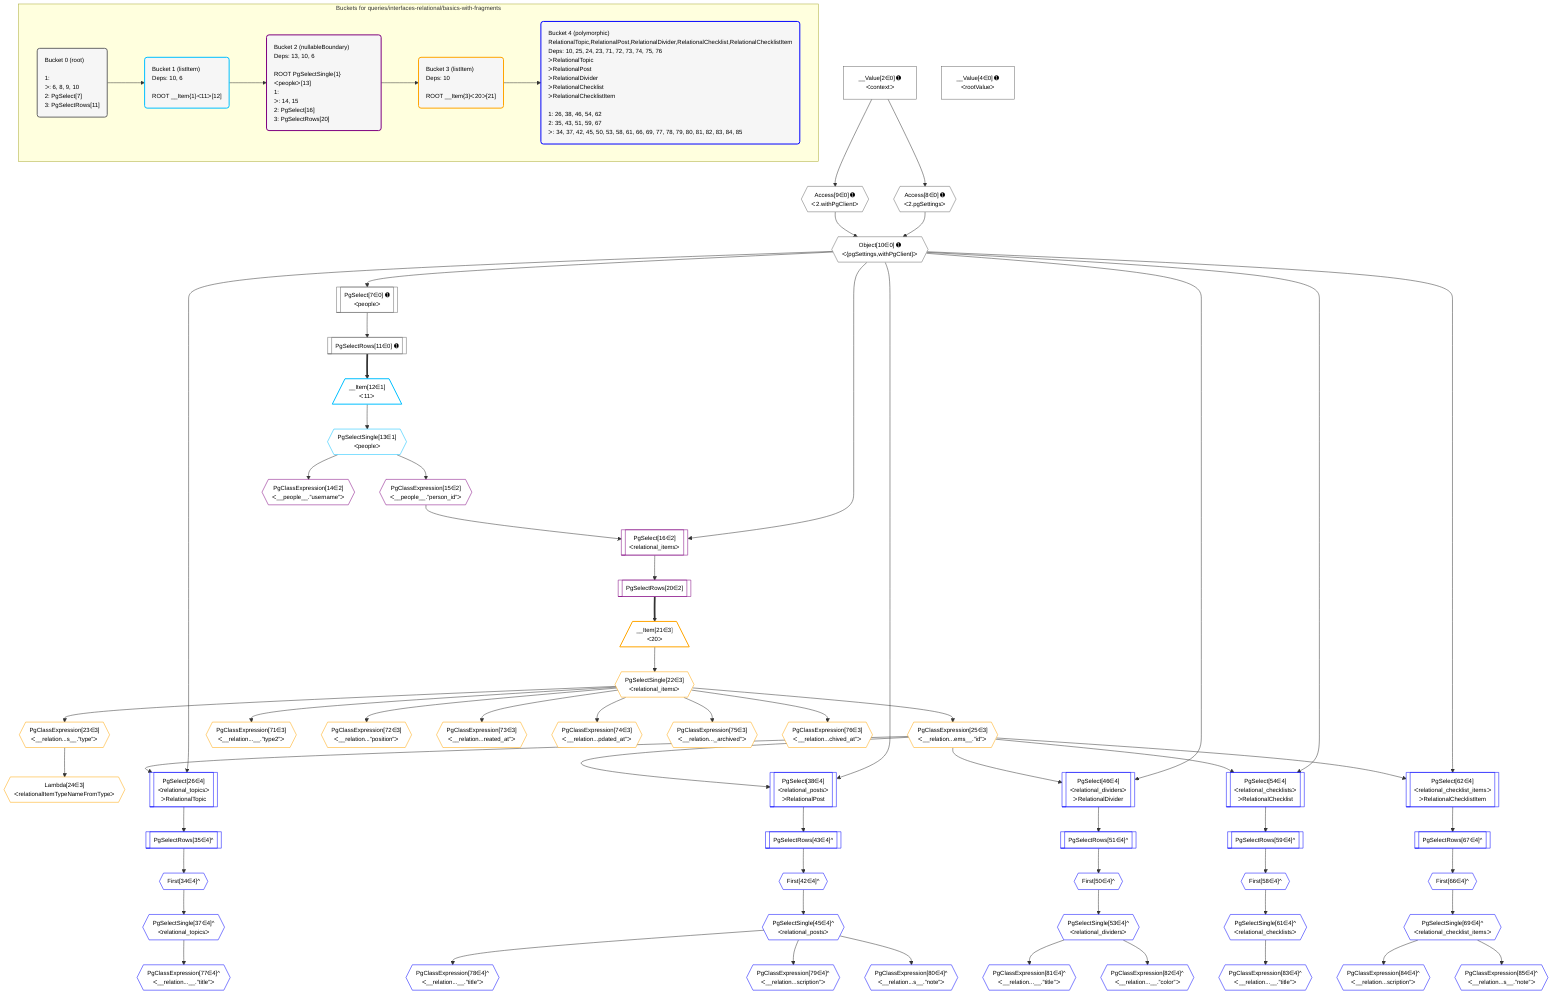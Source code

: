 %%{init: {'themeVariables': { 'fontSize': '12px'}}}%%
graph TD
    classDef path fill:#eee,stroke:#000,color:#000
    classDef plan fill:#fff,stroke-width:1px,color:#000
    classDef itemplan fill:#fff,stroke-width:2px,color:#000
    classDef unbatchedplan fill:#dff,stroke-width:1px,color:#000
    classDef sideeffectplan fill:#fcc,stroke-width:2px,color:#000
    classDef bucket fill:#f6f6f6,color:#000,stroke-width:2px,text-align:left

    subgraph "Buckets for queries/interfaces-relational/basics-with-fragments"
    Bucket0("Bucket 0 (root)<br /><br />1: <br />ᐳ: 6, 8, 9, 10<br />2: PgSelect[7]<br />3: PgSelectRows[11]"):::bucket
    Bucket1("Bucket 1 (listItem)<br />Deps: 10, 6<br /><br />ROOT __Item{1}ᐸ11ᐳ[12]"):::bucket
    Bucket2("Bucket 2 (nullableBoundary)<br />Deps: 13, 10, 6<br /><br />ROOT PgSelectSingle{1}ᐸpeopleᐳ[13]<br />1: <br />ᐳ: 14, 15<br />2: PgSelect[16]<br />3: PgSelectRows[20]"):::bucket
    Bucket3("Bucket 3 (listItem)<br />Deps: 10<br /><br />ROOT __Item{3}ᐸ20ᐳ[21]"):::bucket
    Bucket4("Bucket 4 (polymorphic)<br />RelationalTopic,RelationalPost,RelationalDivider,RelationalChecklist,RelationalChecklistItem<br />Deps: 10, 25, 24, 23, 71, 72, 73, 74, 75, 76<br />ᐳRelationalTopic<br />ᐳRelationalPost<br />ᐳRelationalDivider<br />ᐳRelationalChecklist<br />ᐳRelationalChecklistItem<br /><br />1: 26, 38, 46, 54, 62<br />2: 35, 43, 51, 59, 67<br />ᐳ: 34, 37, 42, 45, 50, 53, 58, 61, 66, 69, 77, 78, 79, 80, 81, 82, 83, 84, 85"):::bucket
    end
    Bucket0 --> Bucket1
    Bucket1 --> Bucket2
    Bucket2 --> Bucket3
    Bucket3 --> Bucket4

    %% plan dependencies
    PgSelect7[["PgSelect[7∈0] ➊<br />ᐸpeopleᐳ"]]:::plan
    Object10{{"Object[10∈0] ➊<br />ᐸ{pgSettings,withPgClient}ᐳ"}}:::plan
    Object10 --> PgSelect7
    Access8{{"Access[8∈0] ➊<br />ᐸ2.pgSettingsᐳ"}}:::plan
    Access9{{"Access[9∈0] ➊<br />ᐸ2.withPgClientᐳ"}}:::plan
    Access8 & Access9 --> Object10
    __Value2["__Value[2∈0] ➊<br />ᐸcontextᐳ"]:::plan
    __Value2 --> Access8
    __Value2 --> Access9
    PgSelectRows11[["PgSelectRows[11∈0] ➊"]]:::plan
    PgSelect7 --> PgSelectRows11
    __Value4["__Value[4∈0] ➊<br />ᐸrootValueᐳ"]:::plan
    __Item12[/"__Item[12∈1]<br />ᐸ11ᐳ"\]:::itemplan
    PgSelectRows11 ==> __Item12
    PgSelectSingle13{{"PgSelectSingle[13∈1]<br />ᐸpeopleᐳ"}}:::plan
    __Item12 --> PgSelectSingle13
    PgSelect16[["PgSelect[16∈2]<br />ᐸrelational_itemsᐳ"]]:::plan
    PgClassExpression15{{"PgClassExpression[15∈2]<br />ᐸ__people__.”person_id”ᐳ"}}:::plan
    Object10 & PgClassExpression15 --> PgSelect16
    PgClassExpression14{{"PgClassExpression[14∈2]<br />ᐸ__people__.”username”ᐳ"}}:::plan
    PgSelectSingle13 --> PgClassExpression14
    PgSelectSingle13 --> PgClassExpression15
    PgSelectRows20[["PgSelectRows[20∈2]"]]:::plan
    PgSelect16 --> PgSelectRows20
    __Item21[/"__Item[21∈3]<br />ᐸ20ᐳ"\]:::itemplan
    PgSelectRows20 ==> __Item21
    PgSelectSingle22{{"PgSelectSingle[22∈3]<br />ᐸrelational_itemsᐳ"}}:::plan
    __Item21 --> PgSelectSingle22
    PgClassExpression23{{"PgClassExpression[23∈3]<br />ᐸ__relation...s__.”type”ᐳ"}}:::plan
    PgSelectSingle22 --> PgClassExpression23
    Lambda24{{"Lambda[24∈3]<br />ᐸrelationalItemTypeNameFromTypeᐳ"}}:::plan
    PgClassExpression23 --> Lambda24
    PgClassExpression25{{"PgClassExpression[25∈3]<br />ᐸ__relation...ems__.”id”ᐳ"}}:::plan
    PgSelectSingle22 --> PgClassExpression25
    PgClassExpression71{{"PgClassExpression[71∈3]<br />ᐸ__relation...__.”type2”ᐳ"}}:::plan
    PgSelectSingle22 --> PgClassExpression71
    PgClassExpression72{{"PgClassExpression[72∈3]<br />ᐸ__relation...”position”ᐳ"}}:::plan
    PgSelectSingle22 --> PgClassExpression72
    PgClassExpression73{{"PgClassExpression[73∈3]<br />ᐸ__relation...reated_at”ᐳ"}}:::plan
    PgSelectSingle22 --> PgClassExpression73
    PgClassExpression74{{"PgClassExpression[74∈3]<br />ᐸ__relation...pdated_at”ᐳ"}}:::plan
    PgSelectSingle22 --> PgClassExpression74
    PgClassExpression75{{"PgClassExpression[75∈3]<br />ᐸ__relation..._archived”ᐳ"}}:::plan
    PgSelectSingle22 --> PgClassExpression75
    PgClassExpression76{{"PgClassExpression[76∈3]<br />ᐸ__relation...chived_at”ᐳ"}}:::plan
    PgSelectSingle22 --> PgClassExpression76
    PgSelect26[["PgSelect[26∈4]<br />ᐸrelational_topicsᐳ<br />ᐳRelationalTopic"]]:::plan
    Object10 & PgClassExpression25 --> PgSelect26
    PgSelect38[["PgSelect[38∈4]<br />ᐸrelational_postsᐳ<br />ᐳRelationalPost"]]:::plan
    Object10 & PgClassExpression25 --> PgSelect38
    PgSelect46[["PgSelect[46∈4]<br />ᐸrelational_dividersᐳ<br />ᐳRelationalDivider"]]:::plan
    Object10 & PgClassExpression25 --> PgSelect46
    PgSelect54[["PgSelect[54∈4]<br />ᐸrelational_checklistsᐳ<br />ᐳRelationalChecklist"]]:::plan
    Object10 & PgClassExpression25 --> PgSelect54
    PgSelect62[["PgSelect[62∈4]<br />ᐸrelational_checklist_itemsᐳ<br />ᐳRelationalChecklistItem"]]:::plan
    Object10 & PgClassExpression25 --> PgSelect62
    First34{{"First[34∈4]^"}}:::plan
    PgSelectRows35[["PgSelectRows[35∈4]^"]]:::plan
    PgSelectRows35 --> First34
    PgSelect26 --> PgSelectRows35
    PgSelectSingle37{{"PgSelectSingle[37∈4]^<br />ᐸrelational_topicsᐳ"}}:::plan
    First34 --> PgSelectSingle37
    First42{{"First[42∈4]^"}}:::plan
    PgSelectRows43[["PgSelectRows[43∈4]^"]]:::plan
    PgSelectRows43 --> First42
    PgSelect38 --> PgSelectRows43
    PgSelectSingle45{{"PgSelectSingle[45∈4]^<br />ᐸrelational_postsᐳ"}}:::plan
    First42 --> PgSelectSingle45
    First50{{"First[50∈4]^"}}:::plan
    PgSelectRows51[["PgSelectRows[51∈4]^"]]:::plan
    PgSelectRows51 --> First50
    PgSelect46 --> PgSelectRows51
    PgSelectSingle53{{"PgSelectSingle[53∈4]^<br />ᐸrelational_dividersᐳ"}}:::plan
    First50 --> PgSelectSingle53
    First58{{"First[58∈4]^"}}:::plan
    PgSelectRows59[["PgSelectRows[59∈4]^"]]:::plan
    PgSelectRows59 --> First58
    PgSelect54 --> PgSelectRows59
    PgSelectSingle61{{"PgSelectSingle[61∈4]^<br />ᐸrelational_checklistsᐳ"}}:::plan
    First58 --> PgSelectSingle61
    First66{{"First[66∈4]^"}}:::plan
    PgSelectRows67[["PgSelectRows[67∈4]^"]]:::plan
    PgSelectRows67 --> First66
    PgSelect62 --> PgSelectRows67
    PgSelectSingle69{{"PgSelectSingle[69∈4]^<br />ᐸrelational_checklist_itemsᐳ"}}:::plan
    First66 --> PgSelectSingle69
    PgClassExpression77{{"PgClassExpression[77∈4]^<br />ᐸ__relation...__.”title”ᐳ"}}:::plan
    PgSelectSingle37 --> PgClassExpression77
    PgClassExpression78{{"PgClassExpression[78∈4]^<br />ᐸ__relation...__.”title”ᐳ"}}:::plan
    PgSelectSingle45 --> PgClassExpression78
    PgClassExpression79{{"PgClassExpression[79∈4]^<br />ᐸ__relation...scription”ᐳ"}}:::plan
    PgSelectSingle45 --> PgClassExpression79
    PgClassExpression80{{"PgClassExpression[80∈4]^<br />ᐸ__relation...s__.”note”ᐳ"}}:::plan
    PgSelectSingle45 --> PgClassExpression80
    PgClassExpression81{{"PgClassExpression[81∈4]^<br />ᐸ__relation...__.”title”ᐳ"}}:::plan
    PgSelectSingle53 --> PgClassExpression81
    PgClassExpression82{{"PgClassExpression[82∈4]^<br />ᐸ__relation...__.”color”ᐳ"}}:::plan
    PgSelectSingle53 --> PgClassExpression82
    PgClassExpression83{{"PgClassExpression[83∈4]^<br />ᐸ__relation...__.”title”ᐳ"}}:::plan
    PgSelectSingle61 --> PgClassExpression83
    PgClassExpression84{{"PgClassExpression[84∈4]^<br />ᐸ__relation...scription”ᐳ"}}:::plan
    PgSelectSingle69 --> PgClassExpression84
    PgClassExpression85{{"PgClassExpression[85∈4]^<br />ᐸ__relation...s__.”note”ᐳ"}}:::plan
    PgSelectSingle69 --> PgClassExpression85

    %% define steps
    classDef bucket0 stroke:#696969
    class Bucket0,__Value2,__Value4,PgSelect7,Access8,Access9,Object10,PgSelectRows11 bucket0
    classDef bucket1 stroke:#00bfff
    class Bucket1,__Item12,PgSelectSingle13 bucket1
    classDef bucket2 stroke:#7f007f
    class Bucket2,PgClassExpression14,PgClassExpression15,PgSelect16,PgSelectRows20 bucket2
    classDef bucket3 stroke:#ffa500
    class Bucket3,__Item21,PgSelectSingle22,PgClassExpression23,Lambda24,PgClassExpression25,PgClassExpression71,PgClassExpression72,PgClassExpression73,PgClassExpression74,PgClassExpression75,PgClassExpression76 bucket3
    classDef bucket4 stroke:#0000ff
    class Bucket4,PgSelect26,First34,PgSelectRows35,PgSelectSingle37,PgSelect38,First42,PgSelectRows43,PgSelectSingle45,PgSelect46,First50,PgSelectRows51,PgSelectSingle53,PgSelect54,First58,PgSelectRows59,PgSelectSingle61,PgSelect62,First66,PgSelectRows67,PgSelectSingle69,PgClassExpression77,PgClassExpression78,PgClassExpression79,PgClassExpression80,PgClassExpression81,PgClassExpression82,PgClassExpression83,PgClassExpression84,PgClassExpression85 bucket4